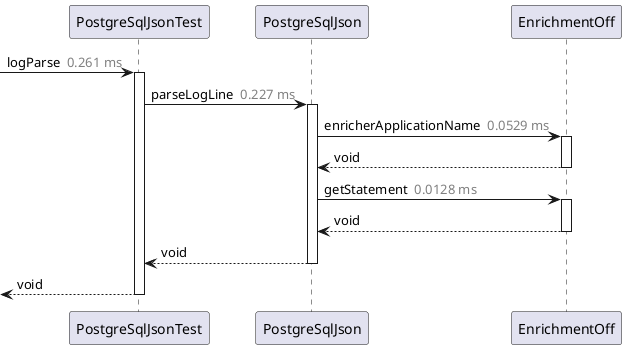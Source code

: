 @startuml

participant PostgreSqlJsonTest as "PostgreSqlJsonTest"
participant PostgreSqlJson as "PostgreSqlJson"
participant EnrichmentOff as "EnrichmentOff"
  [->PostgreSqlJsonTest: logParse <color:gray> 0.261 ms</color>
  activate PostgreSqlJsonTest
    PostgreSqlJsonTest->PostgreSqlJson: parseLogLine <color:gray> 0.227 ms</color>
    activate PostgreSqlJson
      PostgreSqlJson->EnrichmentOff: enricherApplicationName <color:gray> 0.0529 ms</color>
      activate EnrichmentOff
      PostgreSqlJson<--EnrichmentOff: void
      deactivate EnrichmentOff
      PostgreSqlJson->EnrichmentOff: getStatement <color:gray> 0.0128 ms</color>
      activate EnrichmentOff
      PostgreSqlJson<--EnrichmentOff: void
      deactivate EnrichmentOff
    PostgreSqlJsonTest<--PostgreSqlJson: void
    deactivate PostgreSqlJson
  [<--PostgreSqlJsonTest: void
  deactivate PostgreSqlJsonTest
@enduml